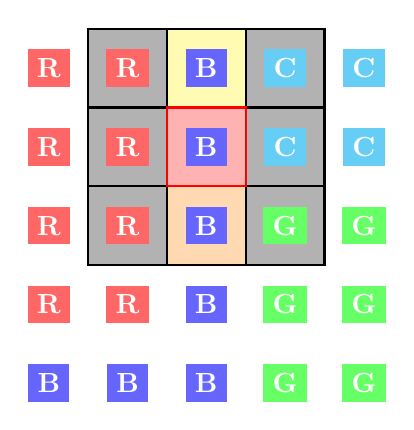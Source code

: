 \begin{tikzpicture}
    \fill[black!30] (1, 5) rectangle ++(1,1);
    \fill[black!30] (3, 5) rectangle ++(1,1);
    \fill[orange!30] (2, 4) rectangle ++(1,1);
    \fill[yellow!30] (2, 6) rectangle ++(1,1);
    \fill[black!30] (3, 6) rectangle ++(1,1);
    \fill[black!30] (3, 4) rectangle ++(1,1);
    \fill[black!30] (1, 6) rectangle ++(1,1);
    \fill[black!30] (1, 4) rectangle ++(1,1);

    \fill[red!30] (2, 5) rectangle ++(1,1);

    \draw[thick, black] (1, 5) rectangle ++(1,1);
    \draw[thick, black] (3, 5) rectangle ++(1,1);
    \draw[thick, black] (2, 4) rectangle ++(1,1);
    \draw[thick, black] (2, 6) rectangle ++(1,1);
    \draw[thick, black] (3, 6) rectangle ++(1,1);
    \draw[thick, black] (3, 4) rectangle ++(1,1);
    \draw[thick, black] (1, 6) rectangle ++(1,1);
    \draw[thick, black] (1, 4) rectangle ++(1,1);

    \draw[thick, red] (2, 5) rectangle ++(1,1);
    
    % Draw the grid and add colored letters
    \node[fill=red!60, text=white, font=\bfseries] at (0.5, 6.5) {R}; 
    \node[fill=red!60, text=white, font=\bfseries] at (1.5, 6.5) {R}; 
    \node[fill=blue!60, text=white, font=\bfseries] at (2.5, 6.5) {B}; 
    \node[fill=cyan!60, text=white, font=\bfseries] at (3.5, 6.5) {C}; 
    \node[fill=cyan!60, text=white, font=\bfseries] at (4.5, 6.5) {C};
    
    \node[fill=red!60, text=white, font=\bfseries] at (0.5, 5.5) {R}; 
    \node[fill=red!60, text=white, font=\bfseries] at (1.5, 5.5) {R}; 
    \node[fill=blue!60, text=white, font=\bfseries] at (2.5, 5.5) {B}; 
    \node[fill=cyan!60, text=white, font=\bfseries] at (3.5, 5.5) {C}; 
    \node[fill=cyan!60, text=white, font=\bfseries] at (4.5, 5.5) {C};
    
    \node[fill=red!60, text=white, font=\bfseries] at (0.5, 4.5) {R}; 
    \node[fill=red!60, text=white, font=\bfseries] at (1.5, 4.5) {R}; 
    \node[fill=blue!60, text=white, font=\bfseries] at (2.5, 4.5) {B};  % Nodo centrale
    \node[fill=green!60, text=white, font=\bfseries] at (3.5, 4.5) {G}; 
    \node[fill=green!60, text=white, font=\bfseries] at (4.5, 4.5) {G};
    
    \node[fill=red!60, text=white, font=\bfseries] at (0.5, 3.5) {R}; 
    \node[fill=red!60, text=white, font=\bfseries] at (1.5, 3.5) {R}; 
    \node[fill=blue!60, text=white, font=\bfseries] at (2.5, 3.5) {B}; % Vicino dello stesso colore
    \node[fill=green!60, text=white, font=\bfseries] at (3.5, 3.5) {G}; 
    \node[fill=green!60, text=white, font=\bfseries] at (4.5, 3.5) {G};
    
    \node[fill=blue!60, text=white, font=\bfseries] at (0.5, 2.5) {B}; 
    \node[fill=blue!60, text=white, font=\bfseries] at (1.5, 2.5) {B}; % Vicino dello stesso colore
    \node[fill=blue!60, text=white, font=\bfseries] at (2.5, 2.5) {B}; % Vicino dello stesso colore
    \node[fill=green!60, text=white, font=\bfseries] at (3.5, 2.5) {G}; 
    \node[fill=green!60, text=white, font=\bfseries] at (4.5, 2.5) {G};
\end{tikzpicture}